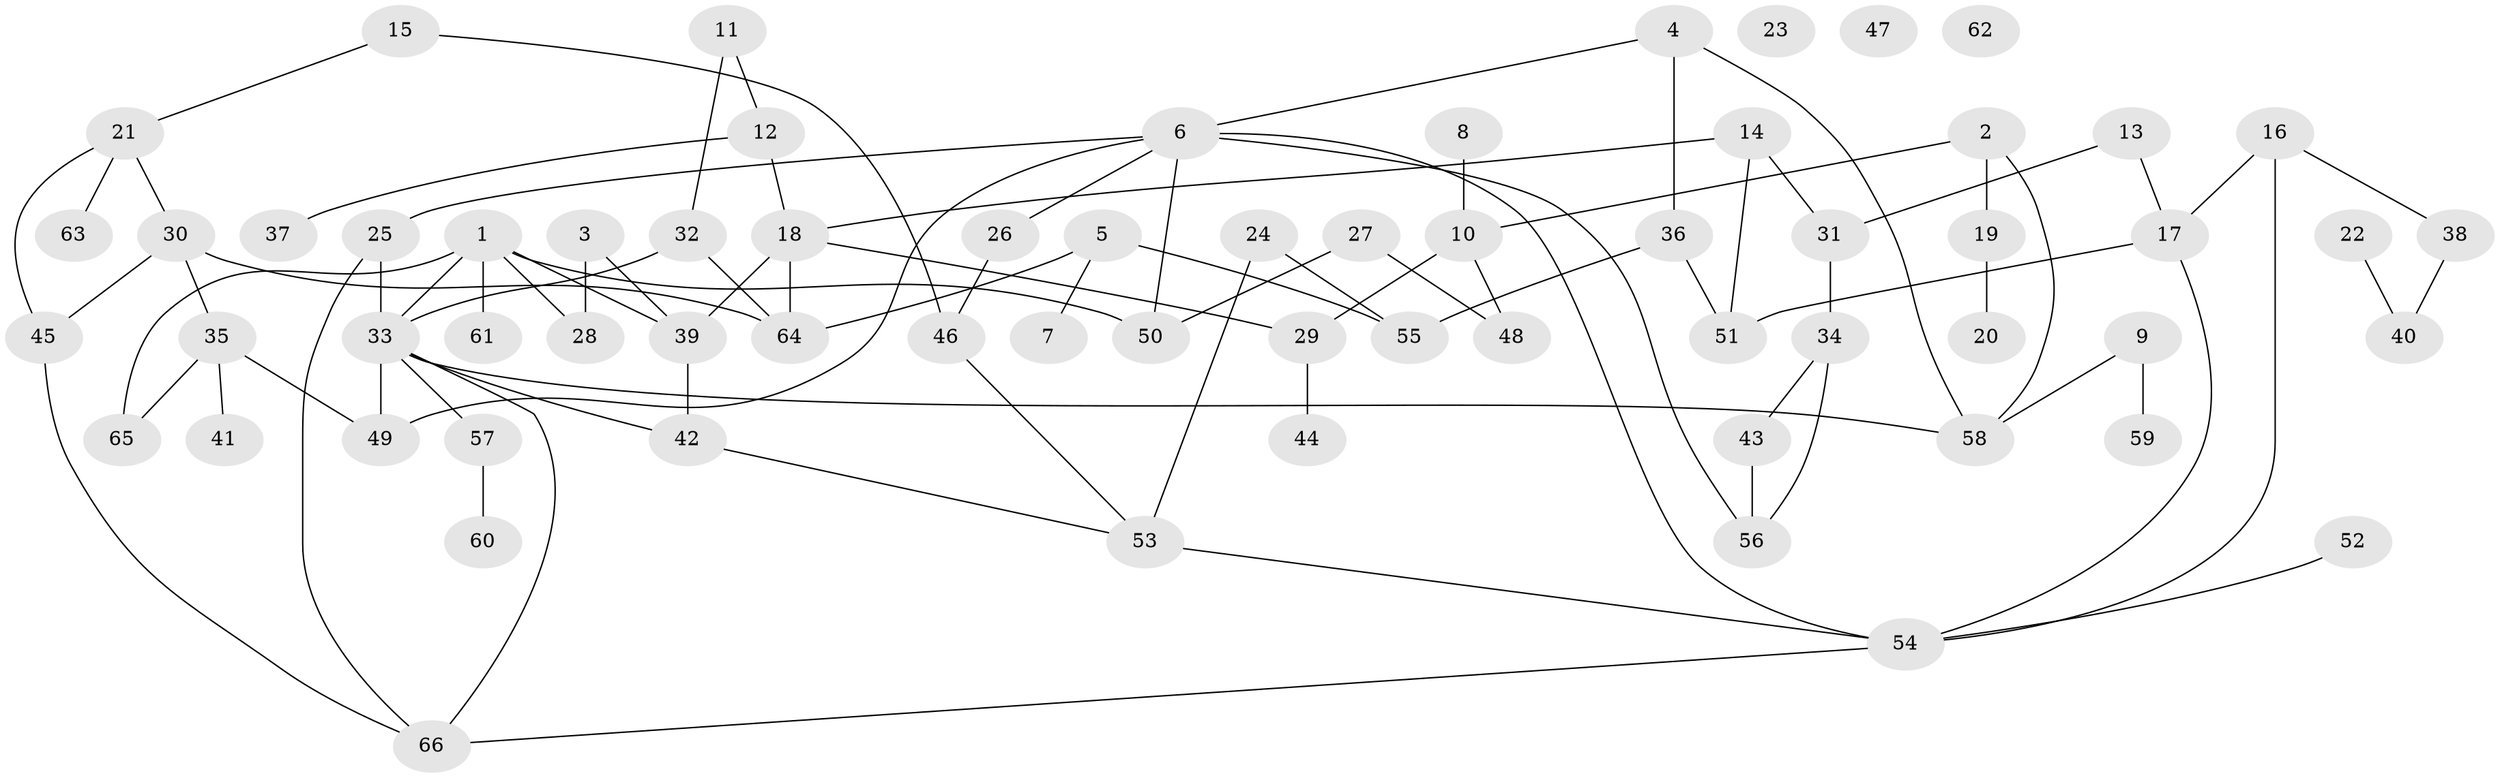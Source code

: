 // Generated by graph-tools (version 1.1) at 2025/12/03/09/25 04:12:58]
// undirected, 66 vertices, 88 edges
graph export_dot {
graph [start="1"]
  node [color=gray90,style=filled];
  1;
  2;
  3;
  4;
  5;
  6;
  7;
  8;
  9;
  10;
  11;
  12;
  13;
  14;
  15;
  16;
  17;
  18;
  19;
  20;
  21;
  22;
  23;
  24;
  25;
  26;
  27;
  28;
  29;
  30;
  31;
  32;
  33;
  34;
  35;
  36;
  37;
  38;
  39;
  40;
  41;
  42;
  43;
  44;
  45;
  46;
  47;
  48;
  49;
  50;
  51;
  52;
  53;
  54;
  55;
  56;
  57;
  58;
  59;
  60;
  61;
  62;
  63;
  64;
  65;
  66;
  1 -- 28;
  1 -- 33;
  1 -- 39;
  1 -- 50;
  1 -- 61;
  1 -- 65;
  2 -- 10;
  2 -- 19;
  2 -- 58;
  3 -- 28;
  3 -- 39;
  4 -- 6;
  4 -- 36;
  4 -- 58;
  5 -- 7;
  5 -- 55;
  5 -- 64;
  6 -- 25;
  6 -- 26;
  6 -- 49;
  6 -- 50;
  6 -- 54;
  6 -- 56;
  8 -- 10;
  9 -- 58;
  9 -- 59;
  10 -- 29;
  10 -- 48;
  11 -- 12;
  11 -- 32;
  12 -- 18;
  12 -- 37;
  13 -- 17;
  13 -- 31;
  14 -- 18;
  14 -- 31;
  14 -- 51;
  15 -- 21;
  15 -- 46;
  16 -- 17;
  16 -- 38;
  16 -- 54;
  17 -- 51;
  17 -- 54;
  18 -- 29;
  18 -- 39;
  18 -- 64;
  19 -- 20;
  21 -- 30;
  21 -- 45;
  21 -- 63;
  22 -- 40;
  24 -- 53;
  24 -- 55;
  25 -- 33;
  25 -- 66;
  26 -- 46;
  27 -- 48;
  27 -- 50;
  29 -- 44;
  30 -- 35;
  30 -- 45;
  30 -- 64;
  31 -- 34;
  32 -- 33;
  32 -- 64;
  33 -- 42;
  33 -- 49;
  33 -- 57;
  33 -- 58;
  33 -- 66;
  34 -- 43;
  34 -- 56;
  35 -- 41;
  35 -- 49;
  35 -- 65;
  36 -- 51;
  36 -- 55;
  38 -- 40;
  39 -- 42;
  42 -- 53;
  43 -- 56;
  45 -- 66;
  46 -- 53;
  52 -- 54;
  53 -- 54;
  54 -- 66;
  57 -- 60;
}
